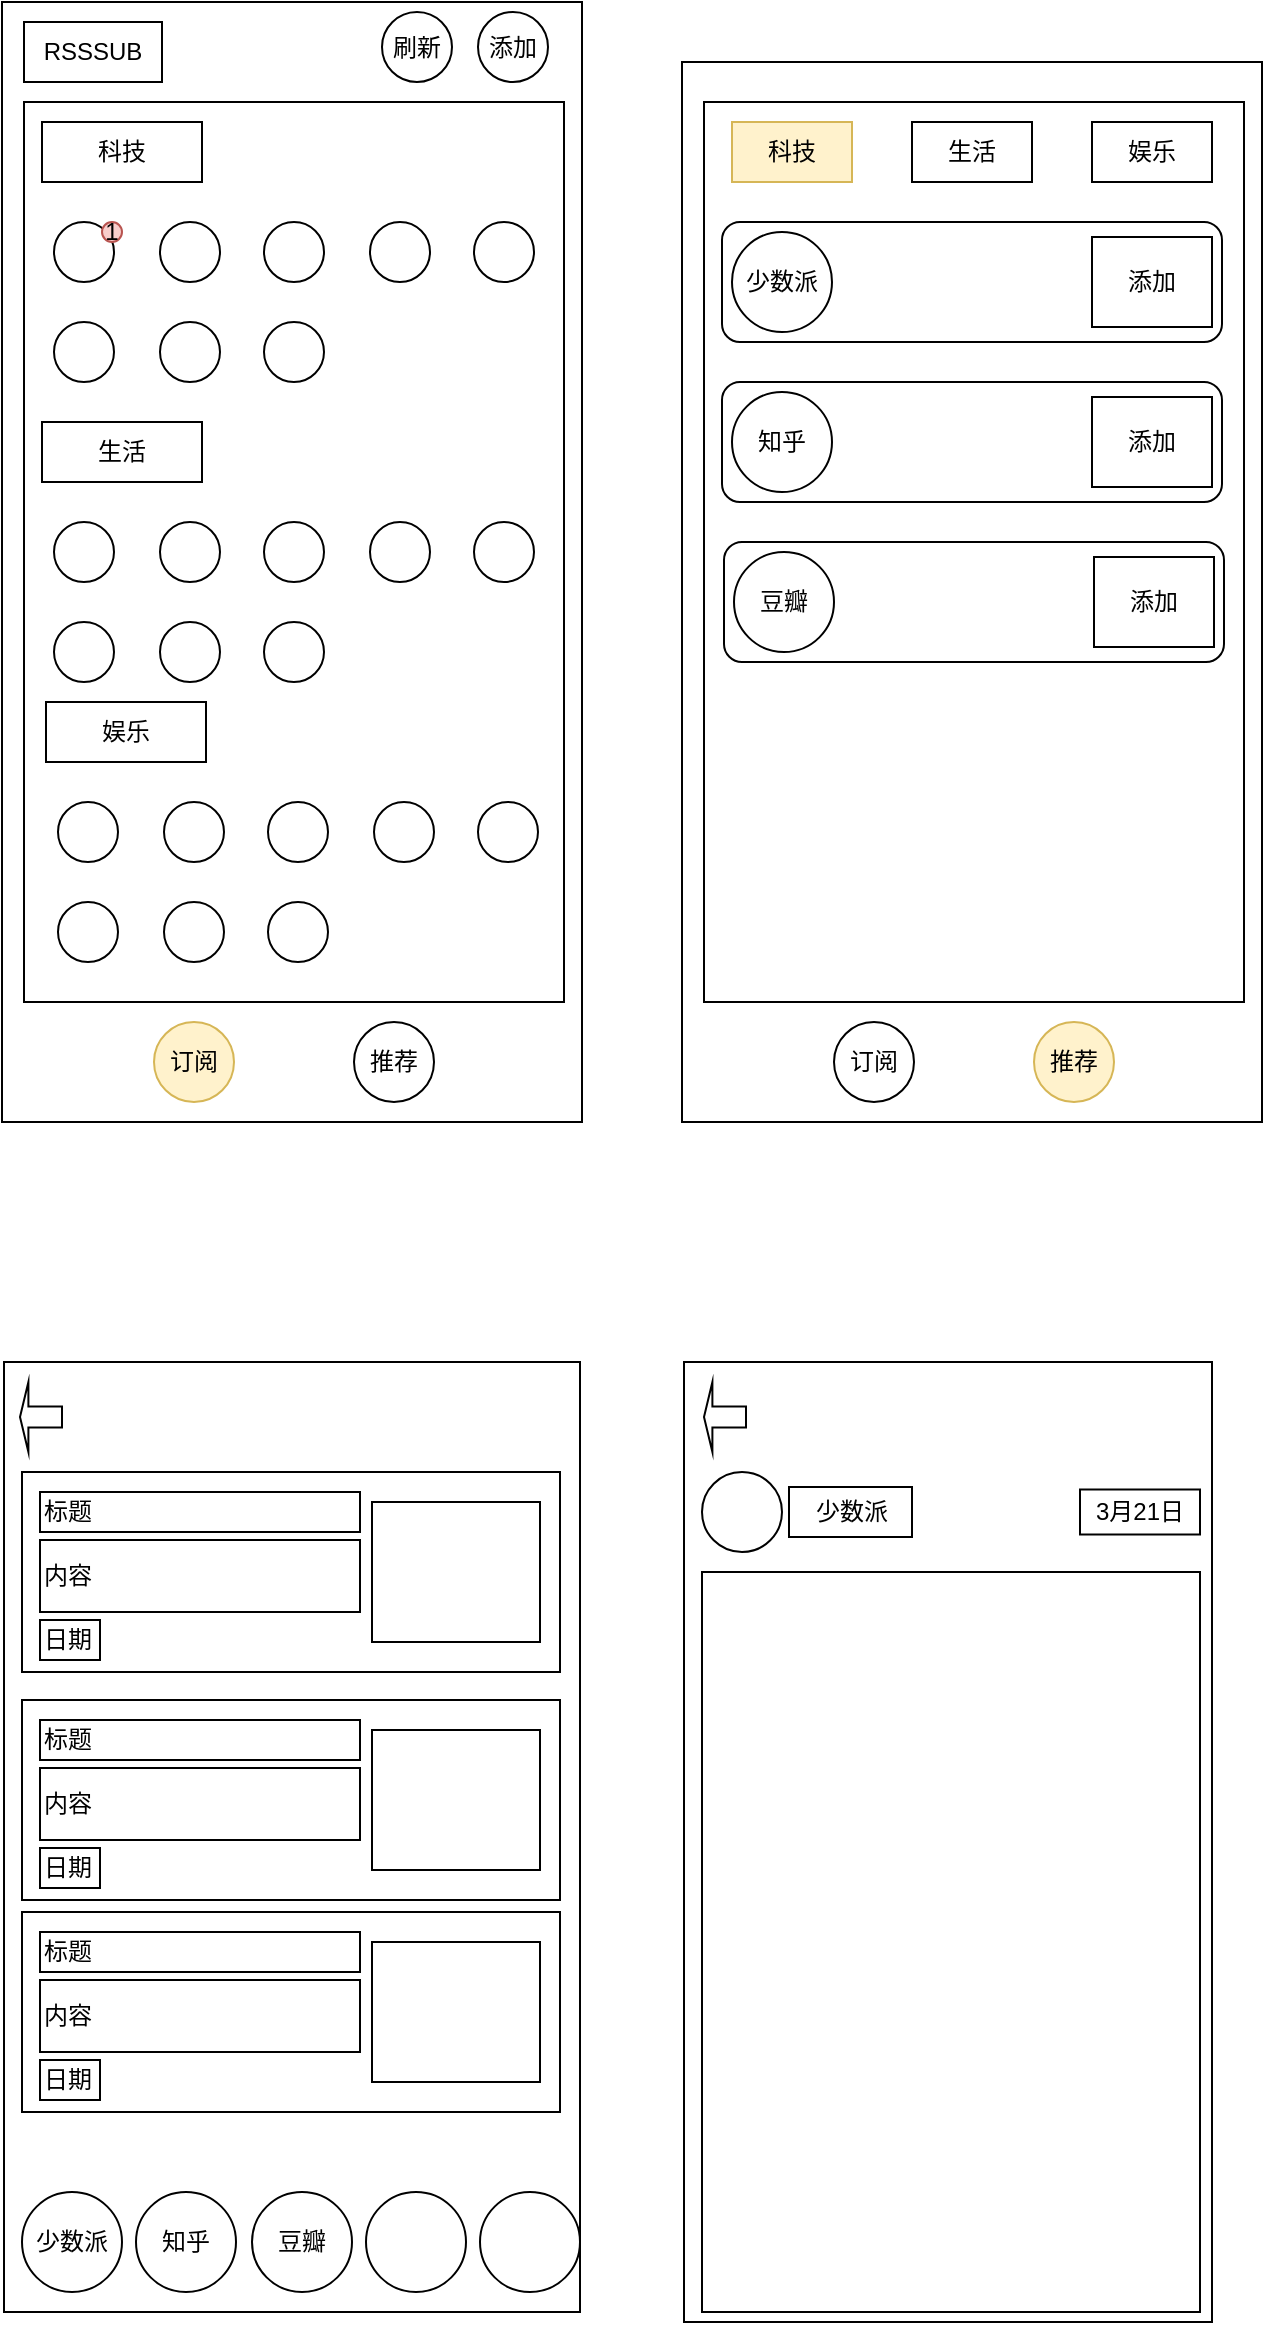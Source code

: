 <mxfile version="21.0.6" type="github">
  <diagram name="Page-1" id="03018318-947c-dd8e-b7a3-06fadd420f32">
    <mxGraphModel dx="1194" dy="565" grid="1" gridSize="10" guides="1" tooltips="1" connect="1" arrows="1" fold="1" page="1" pageScale="1" pageWidth="1100" pageHeight="850" background="#ffffff" math="0" shadow="0">
      <root>
        <mxCell id="0" />
        <mxCell id="1" parent="0" />
        <mxCell id="ASAHFyQOxQh7ivg2kSP8-1" value="" style="rounded=0;whiteSpace=wrap;html=1;" vertex="1" parent="1">
          <mxGeometry x="30" width="290" height="560" as="geometry" />
        </mxCell>
        <mxCell id="ASAHFyQOxQh7ivg2kSP8-2" value="订阅" style="ellipse;whiteSpace=wrap;html=1;aspect=fixed;fillColor=#fff2cc;strokeColor=#d6b656;flipH=1;" vertex="1" parent="1">
          <mxGeometry x="106" y="510" width="40" height="40" as="geometry" />
        </mxCell>
        <mxCell id="ASAHFyQOxQh7ivg2kSP8-3" value="推荐" style="ellipse;whiteSpace=wrap;html=1;aspect=fixed;flipH=1;" vertex="1" parent="1">
          <mxGeometry x="206" y="510" width="40" height="40" as="geometry" />
        </mxCell>
        <mxCell id="ASAHFyQOxQh7ivg2kSP8-5" value="" style="rounded=0;whiteSpace=wrap;html=1;" vertex="1" parent="1">
          <mxGeometry x="41" y="50" width="270" height="450" as="geometry" />
        </mxCell>
        <mxCell id="ASAHFyQOxQh7ivg2kSP8-6" value="科技" style="rounded=0;whiteSpace=wrap;html=1;" vertex="1" parent="1">
          <mxGeometry x="50" y="60" width="80" height="30" as="geometry" />
        </mxCell>
        <mxCell id="ASAHFyQOxQh7ivg2kSP8-7" value="" style="ellipse;whiteSpace=wrap;html=1;aspect=fixed;" vertex="1" parent="1">
          <mxGeometry x="56" y="110" width="30" height="30" as="geometry" />
        </mxCell>
        <mxCell id="ASAHFyQOxQh7ivg2kSP8-8" value="" style="ellipse;whiteSpace=wrap;html=1;aspect=fixed;" vertex="1" parent="1">
          <mxGeometry x="109" y="110" width="30" height="30" as="geometry" />
        </mxCell>
        <mxCell id="ASAHFyQOxQh7ivg2kSP8-9" value="" style="ellipse;whiteSpace=wrap;html=1;aspect=fixed;" vertex="1" parent="1">
          <mxGeometry x="161" y="110" width="30" height="30" as="geometry" />
        </mxCell>
        <mxCell id="ASAHFyQOxQh7ivg2kSP8-10" value="" style="ellipse;whiteSpace=wrap;html=1;aspect=fixed;" vertex="1" parent="1">
          <mxGeometry x="214" y="110" width="30" height="30" as="geometry" />
        </mxCell>
        <mxCell id="ASAHFyQOxQh7ivg2kSP8-11" value="" style="ellipse;whiteSpace=wrap;html=1;aspect=fixed;" vertex="1" parent="1">
          <mxGeometry x="266" y="110" width="30" height="30" as="geometry" />
        </mxCell>
        <mxCell id="ASAHFyQOxQh7ivg2kSP8-12" value="" style="ellipse;whiteSpace=wrap;html=1;aspect=fixed;" vertex="1" parent="1">
          <mxGeometry x="56" y="160" width="30" height="30" as="geometry" />
        </mxCell>
        <mxCell id="ASAHFyQOxQh7ivg2kSP8-13" value="" style="ellipse;whiteSpace=wrap;html=1;aspect=fixed;" vertex="1" parent="1">
          <mxGeometry x="109" y="160" width="30" height="30" as="geometry" />
        </mxCell>
        <mxCell id="ASAHFyQOxQh7ivg2kSP8-14" value="" style="ellipse;whiteSpace=wrap;html=1;aspect=fixed;" vertex="1" parent="1">
          <mxGeometry x="161" y="160" width="30" height="30" as="geometry" />
        </mxCell>
        <mxCell id="ASAHFyQOxQh7ivg2kSP8-28" value="娱乐" style="rounded=0;whiteSpace=wrap;html=1;" vertex="1" parent="1">
          <mxGeometry x="52" y="350" width="80" height="30" as="geometry" />
        </mxCell>
        <mxCell id="ASAHFyQOxQh7ivg2kSP8-29" value="" style="ellipse;whiteSpace=wrap;html=1;aspect=fixed;" vertex="1" parent="1">
          <mxGeometry x="58" y="400" width="30" height="30" as="geometry" />
        </mxCell>
        <mxCell id="ASAHFyQOxQh7ivg2kSP8-30" value="" style="ellipse;whiteSpace=wrap;html=1;aspect=fixed;" vertex="1" parent="1">
          <mxGeometry x="111" y="400" width="30" height="30" as="geometry" />
        </mxCell>
        <mxCell id="ASAHFyQOxQh7ivg2kSP8-31" value="" style="ellipse;whiteSpace=wrap;html=1;aspect=fixed;" vertex="1" parent="1">
          <mxGeometry x="163" y="400" width="30" height="30" as="geometry" />
        </mxCell>
        <mxCell id="ASAHFyQOxQh7ivg2kSP8-32" value="" style="ellipse;whiteSpace=wrap;html=1;aspect=fixed;" vertex="1" parent="1">
          <mxGeometry x="216" y="400" width="30" height="30" as="geometry" />
        </mxCell>
        <mxCell id="ASAHFyQOxQh7ivg2kSP8-33" value="" style="ellipse;whiteSpace=wrap;html=1;aspect=fixed;" vertex="1" parent="1">
          <mxGeometry x="268" y="400" width="30" height="30" as="geometry" />
        </mxCell>
        <mxCell id="ASAHFyQOxQh7ivg2kSP8-34" value="" style="ellipse;whiteSpace=wrap;html=1;aspect=fixed;" vertex="1" parent="1">
          <mxGeometry x="58" y="450" width="30" height="30" as="geometry" />
        </mxCell>
        <mxCell id="ASAHFyQOxQh7ivg2kSP8-35" value="" style="ellipse;whiteSpace=wrap;html=1;aspect=fixed;" vertex="1" parent="1">
          <mxGeometry x="111" y="450" width="30" height="30" as="geometry" />
        </mxCell>
        <mxCell id="ASAHFyQOxQh7ivg2kSP8-36" value="" style="ellipse;whiteSpace=wrap;html=1;aspect=fixed;" vertex="1" parent="1">
          <mxGeometry x="163" y="450" width="30" height="30" as="geometry" />
        </mxCell>
        <mxCell id="ASAHFyQOxQh7ivg2kSP8-37" value="生活" style="rounded=0;whiteSpace=wrap;html=1;" vertex="1" parent="1">
          <mxGeometry x="50" y="210" width="80" height="30" as="geometry" />
        </mxCell>
        <mxCell id="ASAHFyQOxQh7ivg2kSP8-38" value="" style="ellipse;whiteSpace=wrap;html=1;aspect=fixed;" vertex="1" parent="1">
          <mxGeometry x="56" y="260" width="30" height="30" as="geometry" />
        </mxCell>
        <mxCell id="ASAHFyQOxQh7ivg2kSP8-39" value="" style="ellipse;whiteSpace=wrap;html=1;aspect=fixed;" vertex="1" parent="1">
          <mxGeometry x="109" y="260" width="30" height="30" as="geometry" />
        </mxCell>
        <mxCell id="ASAHFyQOxQh7ivg2kSP8-40" value="" style="ellipse;whiteSpace=wrap;html=1;aspect=fixed;" vertex="1" parent="1">
          <mxGeometry x="161" y="260" width="30" height="30" as="geometry" />
        </mxCell>
        <mxCell id="ASAHFyQOxQh7ivg2kSP8-41" value="" style="ellipse;whiteSpace=wrap;html=1;aspect=fixed;" vertex="1" parent="1">
          <mxGeometry x="214" y="260" width="30" height="30" as="geometry" />
        </mxCell>
        <mxCell id="ASAHFyQOxQh7ivg2kSP8-42" value="" style="ellipse;whiteSpace=wrap;html=1;aspect=fixed;" vertex="1" parent="1">
          <mxGeometry x="266" y="260" width="30" height="30" as="geometry" />
        </mxCell>
        <mxCell id="ASAHFyQOxQh7ivg2kSP8-43" value="" style="ellipse;whiteSpace=wrap;html=1;aspect=fixed;" vertex="1" parent="1">
          <mxGeometry x="56" y="310" width="30" height="30" as="geometry" />
        </mxCell>
        <mxCell id="ASAHFyQOxQh7ivg2kSP8-44" value="" style="ellipse;whiteSpace=wrap;html=1;aspect=fixed;" vertex="1" parent="1">
          <mxGeometry x="109" y="310" width="30" height="30" as="geometry" />
        </mxCell>
        <mxCell id="ASAHFyQOxQh7ivg2kSP8-45" value="" style="ellipse;whiteSpace=wrap;html=1;aspect=fixed;" vertex="1" parent="1">
          <mxGeometry x="161" y="310" width="30" height="30" as="geometry" />
        </mxCell>
        <mxCell id="ASAHFyQOxQh7ivg2kSP8-46" value="" style="rounded=0;whiteSpace=wrap;html=1;" vertex="1" parent="1">
          <mxGeometry x="370" y="30" width="290" height="530" as="geometry" />
        </mxCell>
        <mxCell id="ASAHFyQOxQh7ivg2kSP8-47" value="订阅" style="ellipse;whiteSpace=wrap;html=1;aspect=fixed;" vertex="1" parent="1">
          <mxGeometry x="446" y="510" width="40" height="40" as="geometry" />
        </mxCell>
        <mxCell id="ASAHFyQOxQh7ivg2kSP8-48" value="推荐" style="ellipse;whiteSpace=wrap;html=1;aspect=fixed;fillColor=#fff2cc;strokeColor=#d6b656;" vertex="1" parent="1">
          <mxGeometry x="546" y="510" width="40" height="40" as="geometry" />
        </mxCell>
        <mxCell id="ASAHFyQOxQh7ivg2kSP8-50" value="" style="rounded=0;whiteSpace=wrap;html=1;" vertex="1" parent="1">
          <mxGeometry x="381" y="50" width="270" height="450" as="geometry" />
        </mxCell>
        <mxCell id="ASAHFyQOxQh7ivg2kSP8-51" value="科技" style="rounded=0;whiteSpace=wrap;html=1;fillColor=#fff2cc;strokeColor=#d6b656;" vertex="1" parent="1">
          <mxGeometry x="395" y="60" width="60" height="30" as="geometry" />
        </mxCell>
        <mxCell id="ASAHFyQOxQh7ivg2kSP8-57" value="生活" style="rounded=0;whiteSpace=wrap;html=1;" vertex="1" parent="1">
          <mxGeometry x="485" y="60" width="60" height="30" as="geometry" />
        </mxCell>
        <mxCell id="ASAHFyQOxQh7ivg2kSP8-58" value="娱乐" style="rounded=0;whiteSpace=wrap;html=1;" vertex="1" parent="1">
          <mxGeometry x="575" y="60" width="60" height="30" as="geometry" />
        </mxCell>
        <mxCell id="ASAHFyQOxQh7ivg2kSP8-61" value="" style="rounded=1;whiteSpace=wrap;html=1;" vertex="1" parent="1">
          <mxGeometry x="390" y="110" width="250" height="60" as="geometry" />
        </mxCell>
        <mxCell id="ASAHFyQOxQh7ivg2kSP8-62" value="少数派" style="ellipse;whiteSpace=wrap;html=1;aspect=fixed;" vertex="1" parent="1">
          <mxGeometry x="395" y="115" width="50" height="50" as="geometry" />
        </mxCell>
        <mxCell id="ASAHFyQOxQh7ivg2kSP8-63" value="添加" style="rounded=0;whiteSpace=wrap;html=1;" vertex="1" parent="1">
          <mxGeometry x="575" y="117.5" width="60" height="45" as="geometry" />
        </mxCell>
        <mxCell id="ASAHFyQOxQh7ivg2kSP8-64" value="" style="rounded=1;whiteSpace=wrap;html=1;" vertex="1" parent="1">
          <mxGeometry x="390" y="190" width="250" height="60" as="geometry" />
        </mxCell>
        <mxCell id="ASAHFyQOxQh7ivg2kSP8-65" value="知乎" style="ellipse;whiteSpace=wrap;html=1;aspect=fixed;" vertex="1" parent="1">
          <mxGeometry x="395" y="195" width="50" height="50" as="geometry" />
        </mxCell>
        <mxCell id="ASAHFyQOxQh7ivg2kSP8-66" value="添加" style="rounded=0;whiteSpace=wrap;html=1;" vertex="1" parent="1">
          <mxGeometry x="575" y="197.5" width="60" height="45" as="geometry" />
        </mxCell>
        <mxCell id="ASAHFyQOxQh7ivg2kSP8-67" value="" style="rounded=1;whiteSpace=wrap;html=1;" vertex="1" parent="1">
          <mxGeometry x="391" y="270" width="250" height="60" as="geometry" />
        </mxCell>
        <mxCell id="ASAHFyQOxQh7ivg2kSP8-68" value="豆瓣" style="ellipse;whiteSpace=wrap;html=1;aspect=fixed;" vertex="1" parent="1">
          <mxGeometry x="396" y="275" width="50" height="50" as="geometry" />
        </mxCell>
        <mxCell id="ASAHFyQOxQh7ivg2kSP8-69" value="添加" style="rounded=0;whiteSpace=wrap;html=1;" vertex="1" parent="1">
          <mxGeometry x="576" y="277.5" width="60" height="45" as="geometry" />
        </mxCell>
        <mxCell id="ASAHFyQOxQh7ivg2kSP8-75" value="RSSSUB" style="rounded=0;whiteSpace=wrap;html=1;" vertex="1" parent="1">
          <mxGeometry x="41" y="10" width="69" height="30" as="geometry" />
        </mxCell>
        <mxCell id="ASAHFyQOxQh7ivg2kSP8-76" value="添加" style="ellipse;whiteSpace=wrap;html=1;aspect=fixed;" vertex="1" parent="1">
          <mxGeometry x="268" y="5" width="35" height="35" as="geometry" />
        </mxCell>
        <mxCell id="ASAHFyQOxQh7ivg2kSP8-77" value="刷新" style="ellipse;whiteSpace=wrap;html=1;aspect=fixed;" vertex="1" parent="1">
          <mxGeometry x="220" y="5" width="35" height="35" as="geometry" />
        </mxCell>
        <mxCell id="ASAHFyQOxQh7ivg2kSP8-78" value="1" style="ellipse;whiteSpace=wrap;html=1;aspect=fixed;fillColor=#f8cecc;strokeColor=#b85450;" vertex="1" parent="1">
          <mxGeometry x="80" y="110" width="10" height="10" as="geometry" />
        </mxCell>
        <mxCell id="ASAHFyQOxQh7ivg2kSP8-80" value="" style="rounded=0;whiteSpace=wrap;html=1;" vertex="1" parent="1">
          <mxGeometry x="31" y="680" width="288" height="475" as="geometry" />
        </mxCell>
        <mxCell id="ASAHFyQOxQh7ivg2kSP8-81" value="" style="rounded=0;whiteSpace=wrap;html=1;" vertex="1" parent="1">
          <mxGeometry x="40" y="735" width="269" height="100" as="geometry" />
        </mxCell>
        <mxCell id="ASAHFyQOxQh7ivg2kSP8-82" value="标题" style="rounded=0;whiteSpace=wrap;html=1;align=left;" vertex="1" parent="1">
          <mxGeometry x="49" y="745" width="160" height="20" as="geometry" />
        </mxCell>
        <mxCell id="ASAHFyQOxQh7ivg2kSP8-83" value="" style="rounded=0;whiteSpace=wrap;html=1;" vertex="1" parent="1">
          <mxGeometry x="215" y="750" width="84" height="70" as="geometry" />
        </mxCell>
        <mxCell id="ASAHFyQOxQh7ivg2kSP8-84" value="内容" style="rounded=0;whiteSpace=wrap;html=1;align=left;" vertex="1" parent="1">
          <mxGeometry x="49" y="769" width="160" height="36" as="geometry" />
        </mxCell>
        <mxCell id="ASAHFyQOxQh7ivg2kSP8-85" value="日期" style="rounded=0;whiteSpace=wrap;html=1;align=left;" vertex="1" parent="1">
          <mxGeometry x="49" y="809" width="30" height="20" as="geometry" />
        </mxCell>
        <mxCell id="ASAHFyQOxQh7ivg2kSP8-91" value="" style="rounded=0;whiteSpace=wrap;html=1;" vertex="1" parent="1">
          <mxGeometry x="40" y="955" width="269" height="100" as="geometry" />
        </mxCell>
        <mxCell id="ASAHFyQOxQh7ivg2kSP8-92" value="标题" style="rounded=0;whiteSpace=wrap;html=1;align=left;" vertex="1" parent="1">
          <mxGeometry x="49" y="965" width="160" height="20" as="geometry" />
        </mxCell>
        <mxCell id="ASAHFyQOxQh7ivg2kSP8-93" value="" style="rounded=0;whiteSpace=wrap;html=1;" vertex="1" parent="1">
          <mxGeometry x="215" y="970" width="84" height="70" as="geometry" />
        </mxCell>
        <mxCell id="ASAHFyQOxQh7ivg2kSP8-94" value="内容" style="rounded=0;whiteSpace=wrap;html=1;align=left;" vertex="1" parent="1">
          <mxGeometry x="49" y="989" width="160" height="36" as="geometry" />
        </mxCell>
        <mxCell id="ASAHFyQOxQh7ivg2kSP8-95" value="日期" style="rounded=0;whiteSpace=wrap;html=1;align=left;" vertex="1" parent="1">
          <mxGeometry x="49" y="1029" width="30" height="20" as="geometry" />
        </mxCell>
        <mxCell id="ASAHFyQOxQh7ivg2kSP8-96" value="" style="rounded=0;whiteSpace=wrap;html=1;" vertex="1" parent="1">
          <mxGeometry x="40" y="849" width="269" height="100" as="geometry" />
        </mxCell>
        <mxCell id="ASAHFyQOxQh7ivg2kSP8-97" value="标题" style="rounded=0;whiteSpace=wrap;html=1;align=left;" vertex="1" parent="1">
          <mxGeometry x="49" y="859" width="160" height="20" as="geometry" />
        </mxCell>
        <mxCell id="ASAHFyQOxQh7ivg2kSP8-98" value="" style="rounded=0;whiteSpace=wrap;html=1;" vertex="1" parent="1">
          <mxGeometry x="215" y="864" width="84" height="70" as="geometry" />
        </mxCell>
        <mxCell id="ASAHFyQOxQh7ivg2kSP8-99" value="内容" style="rounded=0;whiteSpace=wrap;html=1;align=left;" vertex="1" parent="1">
          <mxGeometry x="49" y="883" width="160" height="36" as="geometry" />
        </mxCell>
        <mxCell id="ASAHFyQOxQh7ivg2kSP8-100" value="日期" style="rounded=0;whiteSpace=wrap;html=1;align=left;" vertex="1" parent="1">
          <mxGeometry x="49" y="923" width="30" height="20" as="geometry" />
        </mxCell>
        <mxCell id="ASAHFyQOxQh7ivg2kSP8-101" value="少数派" style="ellipse;whiteSpace=wrap;html=1;aspect=fixed;flipH=1;" vertex="1" parent="1">
          <mxGeometry x="40" y="1095" width="50" height="50" as="geometry" />
        </mxCell>
        <mxCell id="ASAHFyQOxQh7ivg2kSP8-102" value="知乎" style="ellipse;whiteSpace=wrap;html=1;aspect=fixed;flipH=1;" vertex="1" parent="1">
          <mxGeometry x="97" y="1095" width="50" height="50" as="geometry" />
        </mxCell>
        <mxCell id="ASAHFyQOxQh7ivg2kSP8-103" value="豆瓣" style="ellipse;whiteSpace=wrap;html=1;aspect=fixed;flipH=1;" vertex="1" parent="1">
          <mxGeometry x="155" y="1095" width="50" height="50" as="geometry" />
        </mxCell>
        <mxCell id="ASAHFyQOxQh7ivg2kSP8-104" value="" style="ellipse;whiteSpace=wrap;html=1;aspect=fixed;flipH=1;" vertex="1" parent="1">
          <mxGeometry x="212" y="1095" width="50" height="50" as="geometry" />
        </mxCell>
        <mxCell id="ASAHFyQOxQh7ivg2kSP8-105" value="" style="ellipse;whiteSpace=wrap;html=1;aspect=fixed;flipH=1;" vertex="1" parent="1">
          <mxGeometry x="269" y="1095" width="50" height="50" as="geometry" />
        </mxCell>
        <mxCell id="ASAHFyQOxQh7ivg2kSP8-106" value="" style="rounded=0;whiteSpace=wrap;html=1;" vertex="1" parent="1">
          <mxGeometry x="371" y="680" width="264" height="480" as="geometry" />
        </mxCell>
        <mxCell id="ASAHFyQOxQh7ivg2kSP8-107" value="" style="ellipse;whiteSpace=wrap;html=1;aspect=fixed;" vertex="1" parent="1">
          <mxGeometry x="380" y="735" width="40" height="40" as="geometry" />
        </mxCell>
        <mxCell id="ASAHFyQOxQh7ivg2kSP8-108" value="少数派" style="rounded=0;whiteSpace=wrap;html=1;" vertex="1" parent="1">
          <mxGeometry x="423.5" y="742.5" width="61.5" height="25" as="geometry" />
        </mxCell>
        <mxCell id="ASAHFyQOxQh7ivg2kSP8-109" value="3月21日" style="rounded=0;whiteSpace=wrap;html=1;" vertex="1" parent="1">
          <mxGeometry x="569" y="743.75" width="60" height="22.5" as="geometry" />
        </mxCell>
        <mxCell id="ASAHFyQOxQh7ivg2kSP8-111" value="" style="rounded=0;whiteSpace=wrap;html=1;" vertex="1" parent="1">
          <mxGeometry x="380" y="785" width="249" height="370" as="geometry" />
        </mxCell>
        <mxCell id="ASAHFyQOxQh7ivg2kSP8-114" value="" style="shape=singleArrow;direction=west;whiteSpace=wrap;html=1;" vertex="1" parent="1">
          <mxGeometry x="39" y="690" width="21" height="35" as="geometry" />
        </mxCell>
        <mxCell id="ASAHFyQOxQh7ivg2kSP8-115" value="" style="shape=singleArrow;direction=west;whiteSpace=wrap;html=1;" vertex="1" parent="1">
          <mxGeometry x="381" y="690" width="21" height="35" as="geometry" />
        </mxCell>
      </root>
    </mxGraphModel>
  </diagram>
</mxfile>
